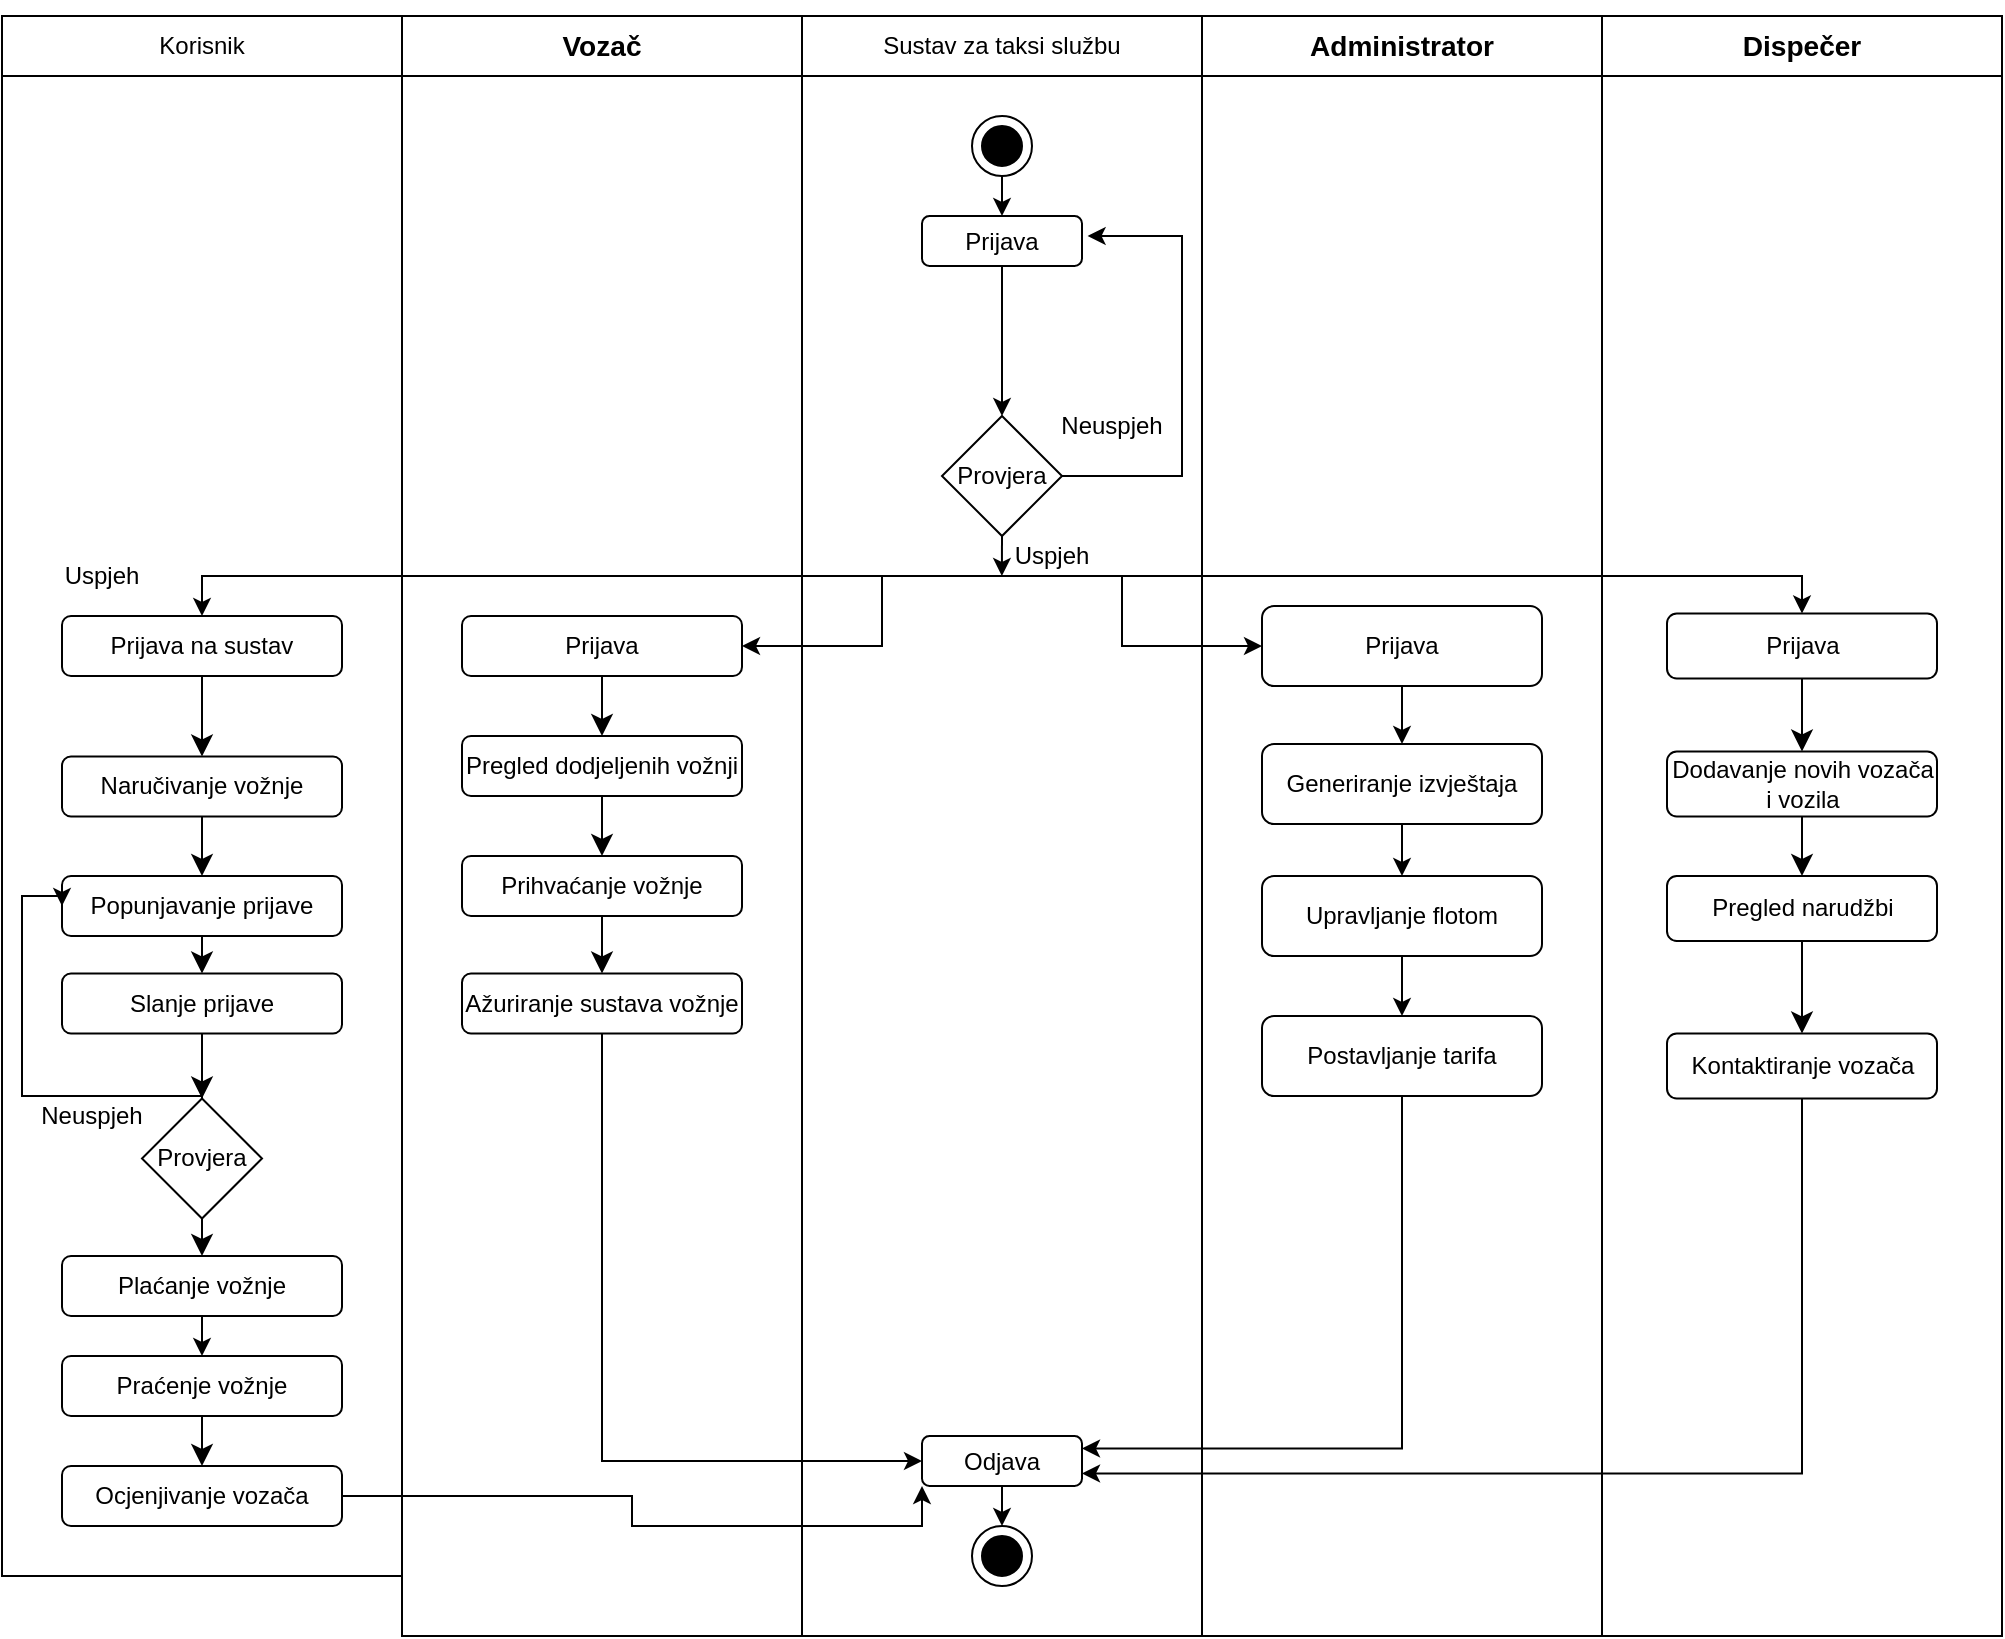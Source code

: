 <mxfile version="26.0.5">
  <diagram id="07fea595-8f29-1299-0266-81d95cde20df" name="Page-1">
    <mxGraphModel dx="954" dy="511" grid="1" gridSize="10" guides="1" tooltips="1" connect="1" arrows="1" fold="1" page="1" pageScale="1" pageWidth="1169" pageHeight="827" background="#ffffff" math="0" shadow="0">
      <root>
        <mxCell id="0" />
        <mxCell id="1" parent="0" />
        <mxCell id="k4BbUaHCwSgezbctOqtj-11" value="" style="rounded=0;whiteSpace=wrap;html=1;" parent="1" vertex="1">
          <mxGeometry x="150" y="60" width="200" height="780" as="geometry" />
        </mxCell>
        <mxCell id="k4BbUaHCwSgezbctOqtj-12" value="" style="rounded=0;whiteSpace=wrap;html=1;" parent="1" vertex="1">
          <mxGeometry x="350" y="90" width="200" height="780" as="geometry" />
        </mxCell>
        <mxCell id="k4BbUaHCwSgezbctOqtj-13" value="" style="rounded=0;whiteSpace=wrap;html=1;" parent="1" vertex="1">
          <mxGeometry x="550" y="90" width="200" height="780" as="geometry" />
        </mxCell>
        <mxCell id="k4BbUaHCwSgezbctOqtj-14" value="" style="rounded=0;whiteSpace=wrap;html=1;" parent="1" vertex="1">
          <mxGeometry x="750" y="90" width="200" height="780" as="geometry" />
        </mxCell>
        <mxCell id="k4BbUaHCwSgezbctOqtj-15" value="&lt;h3 data-pm-slice=&quot;1 1 []&quot;&gt;Vozač&lt;/h3&gt;" style="rounded=0;whiteSpace=wrap;html=1;" parent="1" vertex="1">
          <mxGeometry x="350" y="60" width="200" height="30" as="geometry" />
        </mxCell>
        <mxCell id="k4BbUaHCwSgezbctOqtj-16" value="Korisnik" style="rounded=0;whiteSpace=wrap;html=1;" parent="1" vertex="1">
          <mxGeometry x="150" y="60" width="200" height="30" as="geometry" />
        </mxCell>
        <mxCell id="k4BbUaHCwSgezbctOqtj-17" value="Sustav za taksi službu" style="rounded=0;whiteSpace=wrap;html=1;" parent="1" vertex="1">
          <mxGeometry x="550" y="60" width="200" height="30" as="geometry" />
        </mxCell>
        <mxCell id="k4BbUaHCwSgezbctOqtj-18" value="&lt;h3 data-pm-slice=&quot;1 1 []&quot;&gt;Administrator&lt;/h3&gt;" style="rounded=0;whiteSpace=wrap;html=1;" parent="1" vertex="1">
          <mxGeometry x="750" y="60" width="200" height="30" as="geometry" />
        </mxCell>
        <mxCell id="k4BbUaHCwSgezbctOqtj-19" style="edgeStyle=orthogonalEdgeStyle;rounded=0;orthogonalLoop=1;jettySize=auto;html=1;exitX=0.5;exitY=1;exitDx=0;exitDy=0;entryX=0.5;entryY=0;entryDx=0;entryDy=0;" parent="1" source="k4BbUaHCwSgezbctOqtj-20" target="k4BbUaHCwSgezbctOqtj-22" edge="1">
          <mxGeometry relative="1" as="geometry" />
        </mxCell>
        <mxCell id="k4BbUaHCwSgezbctOqtj-20" value="" style="ellipse;whiteSpace=wrap;html=1;aspect=fixed;" parent="1" vertex="1">
          <mxGeometry x="635" y="110" width="30" height="30" as="geometry" />
        </mxCell>
        <mxCell id="k4BbUaHCwSgezbctOqtj-22" value="Prijava" style="rounded=1;whiteSpace=wrap;html=1;" parent="1" vertex="1">
          <mxGeometry x="610" y="160" width="80" height="25" as="geometry" />
        </mxCell>
        <mxCell id="k4BbUaHCwSgezbctOqtj-23" style="edgeStyle=orthogonalEdgeStyle;rounded=0;orthogonalLoop=1;jettySize=auto;html=1;exitX=0.5;exitY=1;exitDx=0;exitDy=0;entryX=0.5;entryY=0;entryDx=0;entryDy=0;" parent="1" source="k4BbUaHCwSgezbctOqtj-22" target="k4BbUaHCwSgezbctOqtj-27" edge="1">
          <mxGeometry relative="1" as="geometry">
            <mxPoint x="650.0" y="240" as="sourcePoint" />
          </mxGeometry>
        </mxCell>
        <mxCell id="k4BbUaHCwSgezbctOqtj-25" style="edgeStyle=orthogonalEdgeStyle;rounded=0;orthogonalLoop=1;jettySize=auto;html=1;exitX=1;exitY=0.5;exitDx=0;exitDy=0;entryX=1;entryY=0.5;entryDx=0;entryDy=0;" parent="1" edge="1">
          <mxGeometry relative="1" as="geometry">
            <Array as="points">
              <mxPoint x="740" y="290" />
              <mxPoint x="740" y="170" />
            </Array>
            <mxPoint x="635" y="290.0" as="sourcePoint" />
            <mxPoint x="692.8" y="170" as="targetPoint" />
          </mxGeometry>
        </mxCell>
        <mxCell id="k4BbUaHCwSgezbctOqtj-26" style="edgeStyle=orthogonalEdgeStyle;rounded=0;orthogonalLoop=1;jettySize=auto;html=1;exitX=0.5;exitY=1;exitDx=0;exitDy=0;" parent="1" source="k4BbUaHCwSgezbctOqtj-27" edge="1">
          <mxGeometry relative="1" as="geometry">
            <mxPoint x="649.944" y="340" as="targetPoint" />
          </mxGeometry>
        </mxCell>
        <mxCell id="k4BbUaHCwSgezbctOqtj-27" value="Provjera" style="rhombus;whiteSpace=wrap;html=1;" parent="1" vertex="1">
          <mxGeometry x="620" y="260" width="60" height="60" as="geometry" />
        </mxCell>
        <mxCell id="k4BbUaHCwSgezbctOqtj-28" value="&lt;h3 data-pm-slice=&quot;1 1 []&quot;&gt;Dispečer&lt;/h3&gt;" style="rounded=0;whiteSpace=wrap;html=1;" parent="1" vertex="1">
          <mxGeometry x="950" y="60" width="200" height="30" as="geometry" />
        </mxCell>
        <mxCell id="k4BbUaHCwSgezbctOqtj-29" value="" style="rounded=0;whiteSpace=wrap;html=1;" parent="1" vertex="1">
          <mxGeometry x="950" y="90" width="200" height="780" as="geometry" />
        </mxCell>
        <mxCell id="k4BbUaHCwSgezbctOqtj-30" value="" style="ellipse;whiteSpace=wrap;html=1;aspect=fixed;fillColor=#000000;" parent="1" vertex="1">
          <mxGeometry x="640" y="115" width="20" height="20" as="geometry" />
        </mxCell>
        <mxCell id="k4BbUaHCwSgezbctOqtj-31" value="Neuspjeh" style="text;html=1;strokeColor=none;fillColor=none;align=center;verticalAlign=middle;whiteSpace=wrap;rounded=0;" parent="1" vertex="1">
          <mxGeometry x="680" y="250" width="50" height="30" as="geometry" />
        </mxCell>
        <mxCell id="k4BbUaHCwSgezbctOqtj-32" value="" style="endArrow=none;html=1;rounded=0;" parent="1" edge="1">
          <mxGeometry width="50" height="50" relative="1" as="geometry">
            <mxPoint x="650" y="340" as="sourcePoint" />
            <mxPoint x="710" y="340" as="targetPoint" />
          </mxGeometry>
        </mxCell>
        <mxCell id="k4BbUaHCwSgezbctOqtj-34" value="Uspjeh" style="text;html=1;strokeColor=none;fillColor=none;align=center;verticalAlign=middle;whiteSpace=wrap;rounded=0;" parent="1" vertex="1">
          <mxGeometry x="650" y="320" width="50" height="20" as="geometry" />
        </mxCell>
        <mxCell id="k4BbUaHCwSgezbctOqtj-37" style="edgeStyle=orthogonalEdgeStyle;rounded=0;orthogonalLoop=1;jettySize=auto;html=1;exitX=0.5;exitY=1;exitDx=0;exitDy=0;entryX=0.5;entryY=0;entryDx=0;entryDy=0;" parent="1" source="k4BbUaHCwSgezbctOqtj-38" target="k4BbUaHCwSgezbctOqtj-53" edge="1">
          <mxGeometry relative="1" as="geometry" />
        </mxCell>
        <mxCell id="k4BbUaHCwSgezbctOqtj-38" value="Prijava" style="rounded=1;whiteSpace=wrap;html=1;" parent="1" vertex="1">
          <mxGeometry x="780" y="355" width="140" height="40" as="geometry" />
        </mxCell>
        <mxCell id="k4BbUaHCwSgezbctOqtj-39" value="" style="endArrow=classic;html=1;rounded=0;entryX=1;entryY=0.5;entryDx=0;entryDy=0;" parent="1" target="4K4t0N0ljQZi-Vb2gh6m-15" edge="1">
          <mxGeometry width="50" height="50" relative="1" as="geometry">
            <mxPoint x="590" y="340" as="sourcePoint" />
            <mxPoint x="520" y="375" as="targetPoint" />
            <Array as="points">
              <mxPoint x="590" y="375" />
            </Array>
          </mxGeometry>
        </mxCell>
        <mxCell id="k4BbUaHCwSgezbctOqtj-40" value="" style="endArrow=classic;html=1;rounded=0;entryX=0;entryY=0.5;entryDx=0;entryDy=0;" parent="1" target="k4BbUaHCwSgezbctOqtj-38" edge="1">
          <mxGeometry width="50" height="50" relative="1" as="geometry">
            <mxPoint x="710" y="340" as="sourcePoint" />
            <mxPoint x="700" y="390" as="targetPoint" />
            <Array as="points">
              <mxPoint x="710" y="375" />
            </Array>
          </mxGeometry>
        </mxCell>
        <mxCell id="k4BbUaHCwSgezbctOqtj-48" style="edgeStyle=orthogonalEdgeStyle;rounded=0;orthogonalLoop=1;jettySize=auto;html=1;exitX=0.5;exitY=1;exitDx=0;exitDy=0;entryX=0.5;entryY=0;entryDx=0;entryDy=0;" parent="1" edge="1">
          <mxGeometry relative="1" as="geometry">
            <mxPoint x="450" y="550" as="sourcePoint" />
          </mxGeometry>
        </mxCell>
        <mxCell id="k4BbUaHCwSgezbctOqtj-52" style="edgeStyle=orthogonalEdgeStyle;rounded=0;orthogonalLoop=1;jettySize=auto;html=1;exitX=0.5;exitY=1;exitDx=0;exitDy=0;entryX=0.5;entryY=0;entryDx=0;entryDy=0;" parent="1" source="k4BbUaHCwSgezbctOqtj-53" target="k4BbUaHCwSgezbctOqtj-55" edge="1">
          <mxGeometry relative="1" as="geometry" />
        </mxCell>
        <mxCell id="k4BbUaHCwSgezbctOqtj-53" value="Generiranje izvještaja" style="rounded=1;whiteSpace=wrap;html=1;" parent="1" vertex="1">
          <mxGeometry x="780" y="424" width="140" height="40" as="geometry" />
        </mxCell>
        <mxCell id="k4BbUaHCwSgezbctOqtj-54" style="edgeStyle=orthogonalEdgeStyle;rounded=0;orthogonalLoop=1;jettySize=auto;html=1;exitX=0.5;exitY=1;exitDx=0;exitDy=0;entryX=0.5;entryY=0;entryDx=0;entryDy=0;" parent="1" source="k4BbUaHCwSgezbctOqtj-55" target="k4BbUaHCwSgezbctOqtj-57" edge="1">
          <mxGeometry relative="1" as="geometry" />
        </mxCell>
        <mxCell id="k4BbUaHCwSgezbctOqtj-55" value="Upravljanje flotom" style="rounded=1;whiteSpace=wrap;html=1;" parent="1" vertex="1">
          <mxGeometry x="780" y="490" width="140" height="40" as="geometry" />
        </mxCell>
        <mxCell id="k4BbUaHCwSgezbctOqtj-56" style="edgeStyle=orthogonalEdgeStyle;rounded=0;orthogonalLoop=1;jettySize=auto;html=1;exitX=0.5;exitY=1;exitDx=0;exitDy=0;entryX=1;entryY=0.25;entryDx=0;entryDy=0;" parent="1" source="k4BbUaHCwSgezbctOqtj-57" target="k4BbUaHCwSgezbctOqtj-64" edge="1">
          <mxGeometry relative="1" as="geometry" />
        </mxCell>
        <mxCell id="k4BbUaHCwSgezbctOqtj-57" value="Postavljanje tarifa" style="rounded=1;whiteSpace=wrap;html=1;" parent="1" vertex="1">
          <mxGeometry x="780" y="560" width="140" height="40" as="geometry" />
        </mxCell>
        <mxCell id="k4BbUaHCwSgezbctOqtj-60" style="edgeStyle=orthogonalEdgeStyle;rounded=0;orthogonalLoop=1;jettySize=auto;html=1;entryX=1;entryY=0.75;entryDx=0;entryDy=0;exitX=0.5;exitY=1;exitDx=0;exitDy=0;" parent="1" source="4K4t0N0ljQZi-Vb2gh6m-21" target="k4BbUaHCwSgezbctOqtj-64" edge="1">
          <mxGeometry relative="1" as="geometry" />
        </mxCell>
        <mxCell id="4K4t0N0ljQZi-Vb2gh6m-26" style="edgeStyle=none;curved=1;rounded=0;orthogonalLoop=1;jettySize=auto;html=1;fontSize=12;startSize=8;endSize=8;" parent="1" source="k4BbUaHCwSgezbctOqtj-61" target="4K4t0N0ljQZi-Vb2gh6m-19" edge="1">
          <mxGeometry relative="1" as="geometry" />
        </mxCell>
        <mxCell id="k4BbUaHCwSgezbctOqtj-61" value="Prijava" style="rounded=1;whiteSpace=wrap;html=1;" parent="1" vertex="1">
          <mxGeometry x="982.5" y="358.75" width="135" height="32.5" as="geometry" />
        </mxCell>
        <mxCell id="k4BbUaHCwSgezbctOqtj-62" value="" style="endArrow=classic;html=1;rounded=0;entryX=0.5;entryY=0;entryDx=0;entryDy=0;" parent="1" target="k4BbUaHCwSgezbctOqtj-61" edge="1">
          <mxGeometry width="50" height="50" relative="1" as="geometry">
            <mxPoint x="710" y="340" as="sourcePoint" />
            <mxPoint x="790" y="430" as="targetPoint" />
            <Array as="points">
              <mxPoint x="1050" y="340" />
            </Array>
          </mxGeometry>
        </mxCell>
        <mxCell id="k4BbUaHCwSgezbctOqtj-63" style="edgeStyle=orthogonalEdgeStyle;rounded=0;orthogonalLoop=1;jettySize=auto;html=1;exitX=0.5;exitY=1;exitDx=0;exitDy=0;entryX=0.5;entryY=0;entryDx=0;entryDy=0;" parent="1" source="k4BbUaHCwSgezbctOqtj-64" target="k4BbUaHCwSgezbctOqtj-65" edge="1">
          <mxGeometry relative="1" as="geometry" />
        </mxCell>
        <mxCell id="k4BbUaHCwSgezbctOqtj-64" value="Odjava" style="rounded=1;whiteSpace=wrap;html=1;" parent="1" vertex="1">
          <mxGeometry x="610" y="770" width="80" height="25" as="geometry" />
        </mxCell>
        <mxCell id="k4BbUaHCwSgezbctOqtj-65" value="" style="ellipse;whiteSpace=wrap;html=1;aspect=fixed;" parent="1" vertex="1">
          <mxGeometry x="635" y="815" width="30" height="30" as="geometry" />
        </mxCell>
        <mxCell id="k4BbUaHCwSgezbctOqtj-66" value="" style="ellipse;whiteSpace=wrap;html=1;aspect=fixed;fillColor=#000000;" parent="1" vertex="1">
          <mxGeometry x="640" y="820" width="20" height="20" as="geometry" />
        </mxCell>
        <mxCell id="k4BbUaHCwSgezbctOqtj-71" style="edgeStyle=orthogonalEdgeStyle;rounded=0;orthogonalLoop=1;jettySize=auto;html=1;exitX=0.5;exitY=1;exitDx=0;exitDy=0;entryX=0;entryY=0.5;entryDx=0;entryDy=0;" parent="1" source="4K4t0N0ljQZi-Vb2gh6m-29" edge="1">
          <mxGeometry relative="1" as="geometry">
            <mxPoint x="450" y="770" as="sourcePoint" />
            <mxPoint x="610" y="782.5" as="targetPoint" />
            <Array as="points">
              <mxPoint x="450" y="783" />
            </Array>
          </mxGeometry>
        </mxCell>
        <mxCell id="k4BbUaHCwSgezbctOqtj-72" style="edgeStyle=orthogonalEdgeStyle;rounded=0;orthogonalLoop=1;jettySize=auto;html=1;exitX=0.5;exitY=1;exitDx=0;exitDy=0;entryX=0.5;entryY=0;entryDx=0;entryDy=0;" parent="1" edge="1">
          <mxGeometry relative="1" as="geometry">
            <mxPoint x="450" y="605" as="sourcePoint" />
          </mxGeometry>
        </mxCell>
        <mxCell id="k4BbUaHCwSgezbctOqtj-92" value="" style="edgeStyle=orthogonalEdgeStyle;rounded=0;orthogonalLoop=1;jettySize=auto;html=1;" parent="1" edge="1">
          <mxGeometry relative="1" as="geometry">
            <mxPoint x="450" y="720" as="sourcePoint" />
          </mxGeometry>
        </mxCell>
        <mxCell id="k4BbUaHCwSgezbctOqtj-93" value="" style="edgeStyle=orthogonalEdgeStyle;rounded=0;orthogonalLoop=1;jettySize=auto;html=1;" parent="1" edge="1">
          <mxGeometry relative="1" as="geometry">
            <mxPoint x="450" y="720" as="sourcePoint" />
          </mxGeometry>
        </mxCell>
        <mxCell id="k4BbUaHCwSgezbctOqtj-84" value="Uspjeh" style="text;html=1;strokeColor=none;fillColor=none;align=center;verticalAlign=middle;whiteSpace=wrap;rounded=0;" parent="1" vertex="1">
          <mxGeometry x="160" y="330" width="80" height="20" as="geometry" />
        </mxCell>
        <mxCell id="4K4t0N0ljQZi-Vb2gh6m-9" value="Prijava na sustav" style="rounded=1;whiteSpace=wrap;html=1;" parent="1" vertex="1">
          <mxGeometry x="180" y="360" width="140" height="30" as="geometry" />
        </mxCell>
        <mxCell id="4K4t0N0ljQZi-Vb2gh6m-10" value="Praćenje vožnje" style="rounded=1;whiteSpace=wrap;html=1;" parent="1" vertex="1">
          <mxGeometry x="180" y="730" width="140" height="30" as="geometry" />
        </mxCell>
        <mxCell id="4K4t0N0ljQZi-Vb2gh6m-38" style="edgeStyle=none;curved=1;rounded=0;orthogonalLoop=1;jettySize=auto;html=1;fontSize=12;startSize=8;endSize=8;" parent="1" source="4K4t0N0ljQZi-Vb2gh6m-11" target="4K4t0N0ljQZi-Vb2gh6m-14" edge="1">
          <mxGeometry relative="1" as="geometry" />
        </mxCell>
        <mxCell id="4K4t0N0ljQZi-Vb2gh6m-11" value="Naručivanje vožnje" style="rounded=1;whiteSpace=wrap;html=1;" parent="1" vertex="1">
          <mxGeometry x="180" y="430.25" width="140" height="30" as="geometry" />
        </mxCell>
        <mxCell id="VnFn0hCzb2qksKcrkO_o-5" style="edgeStyle=orthogonalEdgeStyle;rounded=0;orthogonalLoop=1;jettySize=auto;html=1;exitX=0.5;exitY=1;exitDx=0;exitDy=0;entryX=0.5;entryY=0;entryDx=0;entryDy=0;" parent="1" source="4K4t0N0ljQZi-Vb2gh6m-12" target="4K4t0N0ljQZi-Vb2gh6m-10" edge="1">
          <mxGeometry relative="1" as="geometry" />
        </mxCell>
        <mxCell id="4K4t0N0ljQZi-Vb2gh6m-12" value="Plaćanje vožnje" style="rounded=1;whiteSpace=wrap;html=1;" parent="1" vertex="1">
          <mxGeometry x="180" y="680" width="140" height="30" as="geometry" />
        </mxCell>
        <mxCell id="4K4t0N0ljQZi-Vb2gh6m-13" value="Slanje prijave" style="rounded=1;whiteSpace=wrap;html=1;" parent="1" vertex="1">
          <mxGeometry x="180" y="538.75" width="140" height="30" as="geometry" />
        </mxCell>
        <mxCell id="4K4t0N0ljQZi-Vb2gh6m-39" style="edgeStyle=none;curved=1;rounded=0;orthogonalLoop=1;jettySize=auto;html=1;fontSize=12;startSize=8;endSize=8;" parent="1" source="4K4t0N0ljQZi-Vb2gh6m-14" target="4K4t0N0ljQZi-Vb2gh6m-13" edge="1">
          <mxGeometry relative="1" as="geometry" />
        </mxCell>
        <mxCell id="4K4t0N0ljQZi-Vb2gh6m-14" value="Popunjavanje prijave" style="rounded=1;whiteSpace=wrap;html=1;" parent="1" vertex="1">
          <mxGeometry x="180" y="490" width="140" height="30" as="geometry" />
        </mxCell>
        <mxCell id="4K4t0N0ljQZi-Vb2gh6m-31" style="edgeStyle=none;curved=1;rounded=0;orthogonalLoop=1;jettySize=auto;html=1;fontSize=12;startSize=8;endSize=8;" parent="1" source="4K4t0N0ljQZi-Vb2gh6m-15" target="4K4t0N0ljQZi-Vb2gh6m-18" edge="1">
          <mxGeometry relative="1" as="geometry" />
        </mxCell>
        <mxCell id="4K4t0N0ljQZi-Vb2gh6m-15" value="Prijava" style="rounded=1;whiteSpace=wrap;html=1;" parent="1" vertex="1">
          <mxGeometry x="380" y="360" width="140" height="30" as="geometry" />
        </mxCell>
        <mxCell id="4K4t0N0ljQZi-Vb2gh6m-32" style="edgeStyle=none;curved=1;rounded=0;orthogonalLoop=1;jettySize=auto;html=1;fontSize=12;startSize=8;endSize=8;" parent="1" source="4K4t0N0ljQZi-Vb2gh6m-18" target="4K4t0N0ljQZi-Vb2gh6m-30" edge="1">
          <mxGeometry relative="1" as="geometry" />
        </mxCell>
        <mxCell id="4K4t0N0ljQZi-Vb2gh6m-18" value="Pregled dodjeljenih vožnji" style="rounded=1;whiteSpace=wrap;html=1;" parent="1" vertex="1">
          <mxGeometry x="380" y="420" width="140" height="30" as="geometry" />
        </mxCell>
        <mxCell id="4K4t0N0ljQZi-Vb2gh6m-41" style="edgeStyle=none;curved=1;rounded=0;orthogonalLoop=1;jettySize=auto;html=1;fontSize=12;startSize=8;endSize=8;" parent="1" source="4K4t0N0ljQZi-Vb2gh6m-19" target="4K4t0N0ljQZi-Vb2gh6m-20" edge="1">
          <mxGeometry relative="1" as="geometry" />
        </mxCell>
        <mxCell id="4K4t0N0ljQZi-Vb2gh6m-19" value="Dodavanje novih vozača i vozila" style="rounded=1;whiteSpace=wrap;html=1;" parent="1" vertex="1">
          <mxGeometry x="982.5" y="427.75" width="135" height="32.5" as="geometry" />
        </mxCell>
        <mxCell id="4K4t0N0ljQZi-Vb2gh6m-42" style="edgeStyle=none;curved=1;rounded=0;orthogonalLoop=1;jettySize=auto;html=1;fontSize=12;startSize=8;endSize=8;" parent="1" source="4K4t0N0ljQZi-Vb2gh6m-20" target="4K4t0N0ljQZi-Vb2gh6m-21" edge="1">
          <mxGeometry relative="1" as="geometry" />
        </mxCell>
        <mxCell id="4K4t0N0ljQZi-Vb2gh6m-20" value="Pregled narudžbi" style="rounded=1;whiteSpace=wrap;html=1;" parent="1" vertex="1">
          <mxGeometry x="982.5" y="490" width="135" height="32.5" as="geometry" />
        </mxCell>
        <mxCell id="4K4t0N0ljQZi-Vb2gh6m-21" value="Kontaktiranje vozača" style="rounded=1;whiteSpace=wrap;html=1;" parent="1" vertex="1">
          <mxGeometry x="982.5" y="568.75" width="135" height="32.5" as="geometry" />
        </mxCell>
        <mxCell id="VnFn0hCzb2qksKcrkO_o-12" style="edgeStyle=orthogonalEdgeStyle;rounded=0;orthogonalLoop=1;jettySize=auto;html=1;exitX=1;exitY=0.5;exitDx=0;exitDy=0;entryX=0;entryY=1;entryDx=0;entryDy=0;" parent="1" source="4K4t0N0ljQZi-Vb2gh6m-28" target="k4BbUaHCwSgezbctOqtj-64" edge="1">
          <mxGeometry relative="1" as="geometry" />
        </mxCell>
        <mxCell id="4K4t0N0ljQZi-Vb2gh6m-28" value="Ocjenjivanje vozača" style="rounded=1;whiteSpace=wrap;html=1;" parent="1" vertex="1">
          <mxGeometry x="180" y="785" width="140" height="30" as="geometry" />
        </mxCell>
        <mxCell id="4K4t0N0ljQZi-Vb2gh6m-29" value="Ažuriranje sustava vožnje" style="rounded=1;whiteSpace=wrap;html=1;" parent="1" vertex="1">
          <mxGeometry x="380" y="538.75" width="140" height="30" as="geometry" />
        </mxCell>
        <mxCell id="4K4t0N0ljQZi-Vb2gh6m-33" style="edgeStyle=none;curved=1;rounded=0;orthogonalLoop=1;jettySize=auto;html=1;fontSize=12;startSize=8;endSize=8;" parent="1" source="4K4t0N0ljQZi-Vb2gh6m-30" target="4K4t0N0ljQZi-Vb2gh6m-29" edge="1">
          <mxGeometry relative="1" as="geometry" />
        </mxCell>
        <mxCell id="4K4t0N0ljQZi-Vb2gh6m-30" value="Prihvaćanje vožnje" style="rounded=1;whiteSpace=wrap;html=1;" parent="1" vertex="1">
          <mxGeometry x="380" y="480" width="140" height="30" as="geometry" />
        </mxCell>
        <mxCell id="4K4t0N0ljQZi-Vb2gh6m-35" value="" style="endArrow=classic;html=1;rounded=0;entryX=0.5;entryY=0;entryDx=0;entryDy=0;exitX=0;exitY=1;exitDx=0;exitDy=0;" parent="1" source="k4BbUaHCwSgezbctOqtj-34" target="4K4t0N0ljQZi-Vb2gh6m-9" edge="1">
          <mxGeometry width="50" height="50" relative="1" as="geometry">
            <mxPoint x="500" y="240" as="sourcePoint" />
            <mxPoint x="910" y="269" as="targetPoint" />
            <Array as="points">
              <mxPoint x="250" y="340" />
            </Array>
          </mxGeometry>
        </mxCell>
        <mxCell id="4K4t0N0ljQZi-Vb2gh6m-47" style="edgeStyle=none;curved=1;rounded=0;orthogonalLoop=1;jettySize=auto;html=1;fontSize=12;startSize=8;endSize=8;" parent="1" source="4K4t0N0ljQZi-Vb2gh6m-45" target="4K4t0N0ljQZi-Vb2gh6m-12" edge="1">
          <mxGeometry relative="1" as="geometry" />
        </mxCell>
        <mxCell id="4K4t0N0ljQZi-Vb2gh6m-45" value="Provjera" style="rhombus;whiteSpace=wrap;html=1;" parent="1" vertex="1">
          <mxGeometry x="220" y="601.25" width="60" height="60" as="geometry" />
        </mxCell>
        <mxCell id="4K4t0N0ljQZi-Vb2gh6m-50" value="" style="edgeStyle=orthogonalEdgeStyle;rounded=0;orthogonalLoop=1;jettySize=auto;html=1;entryX=0;entryY=0.5;entryDx=0;entryDy=0;" parent="1" target="4K4t0N0ljQZi-Vb2gh6m-14" edge="1">
          <mxGeometry relative="1" as="geometry">
            <mxPoint x="250" y="601.25" as="sourcePoint" />
            <mxPoint x="280" y="422.25" as="targetPoint" />
            <Array as="points">
              <mxPoint x="250" y="600" />
              <mxPoint x="160" y="600" />
              <mxPoint x="160" y="500" />
              <mxPoint x="180" y="500" />
            </Array>
          </mxGeometry>
        </mxCell>
        <mxCell id="k4BbUaHCwSgezbctOqtj-85" value="Neuspjeh" style="text;html=1;strokeColor=none;fillColor=none;align=center;verticalAlign=middle;whiteSpace=wrap;rounded=0;" parent="1" vertex="1">
          <mxGeometry x="150" y="600" width="90" height="20" as="geometry" />
        </mxCell>
        <mxCell id="4K4t0N0ljQZi-Vb2gh6m-51" style="edgeStyle=none;curved=1;rounded=0;orthogonalLoop=1;jettySize=auto;html=1;fontSize=12;startSize=8;endSize=8;exitX=0.5;exitY=1;exitDx=0;exitDy=0;entryX=0.5;entryY=0;entryDx=0;entryDy=0;" parent="1" source="4K4t0N0ljQZi-Vb2gh6m-13" target="4K4t0N0ljQZi-Vb2gh6m-45" edge="1">
          <mxGeometry relative="1" as="geometry">
            <mxPoint x="260" y="570" as="sourcePoint" />
            <mxPoint x="260" y="590" as="targetPoint" />
          </mxGeometry>
        </mxCell>
        <mxCell id="VnFn0hCzb2qksKcrkO_o-10" style="edgeStyle=none;curved=1;rounded=0;orthogonalLoop=1;jettySize=auto;html=1;fontSize=12;startSize=8;endSize=8;exitX=0.5;exitY=1;exitDx=0;exitDy=0;entryX=0.5;entryY=0;entryDx=0;entryDy=0;" parent="1" source="4K4t0N0ljQZi-Vb2gh6m-9" target="4K4t0N0ljQZi-Vb2gh6m-11" edge="1">
          <mxGeometry relative="1" as="geometry">
            <mxPoint x="100" y="320" as="sourcePoint" />
            <mxPoint x="100" y="350" as="targetPoint" />
          </mxGeometry>
        </mxCell>
        <mxCell id="VnFn0hCzb2qksKcrkO_o-11" style="edgeStyle=none;curved=1;rounded=0;orthogonalLoop=1;jettySize=auto;html=1;fontSize=12;startSize=8;endSize=8;entryX=0.5;entryY=0;entryDx=0;entryDy=0;exitX=0.5;exitY=1;exitDx=0;exitDy=0;" parent="1" source="4K4t0N0ljQZi-Vb2gh6m-10" target="4K4t0N0ljQZi-Vb2gh6m-28" edge="1">
          <mxGeometry relative="1" as="geometry">
            <mxPoint x="90" y="650" as="sourcePoint" />
            <mxPoint x="90" y="669" as="targetPoint" />
          </mxGeometry>
        </mxCell>
      </root>
    </mxGraphModel>
  </diagram>
</mxfile>
